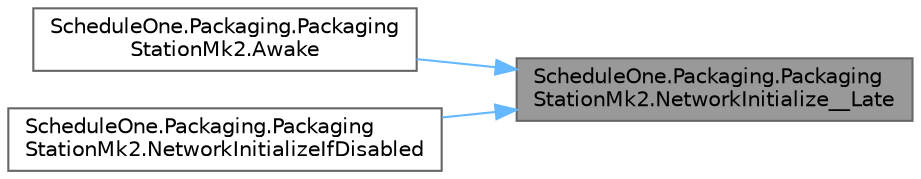 digraph "ScheduleOne.Packaging.PackagingStationMk2.NetworkInitialize__Late"
{
 // LATEX_PDF_SIZE
  bgcolor="transparent";
  edge [fontname=Helvetica,fontsize=10,labelfontname=Helvetica,labelfontsize=10];
  node [fontname=Helvetica,fontsize=10,shape=box,height=0.2,width=0.4];
  rankdir="RL";
  Node1 [id="Node000001",label="ScheduleOne.Packaging.Packaging\lStationMk2.NetworkInitialize__Late",height=0.2,width=0.4,color="gray40", fillcolor="grey60", style="filled", fontcolor="black",tooltip=" "];
  Node1 -> Node2 [id="edge1_Node000001_Node000002",dir="back",color="steelblue1",style="solid",tooltip=" "];
  Node2 [id="Node000002",label="ScheduleOne.Packaging.Packaging\lStationMk2.Awake",height=0.2,width=0.4,color="grey40", fillcolor="white", style="filled",URL="$class_schedule_one_1_1_packaging_1_1_packaging_station_mk2.html#a83b0cba7375733768b046b7d55a15263",tooltip=" "];
  Node1 -> Node3 [id="edge2_Node000001_Node000003",dir="back",color="steelblue1",style="solid",tooltip=" "];
  Node3 [id="Node000003",label="ScheduleOne.Packaging.Packaging\lStationMk2.NetworkInitializeIfDisabled",height=0.2,width=0.4,color="grey40", fillcolor="white", style="filled",URL="$class_schedule_one_1_1_packaging_1_1_packaging_station_mk2.html#a9e2cbffb9332cda7b530284aa92172cb",tooltip=" "];
}
